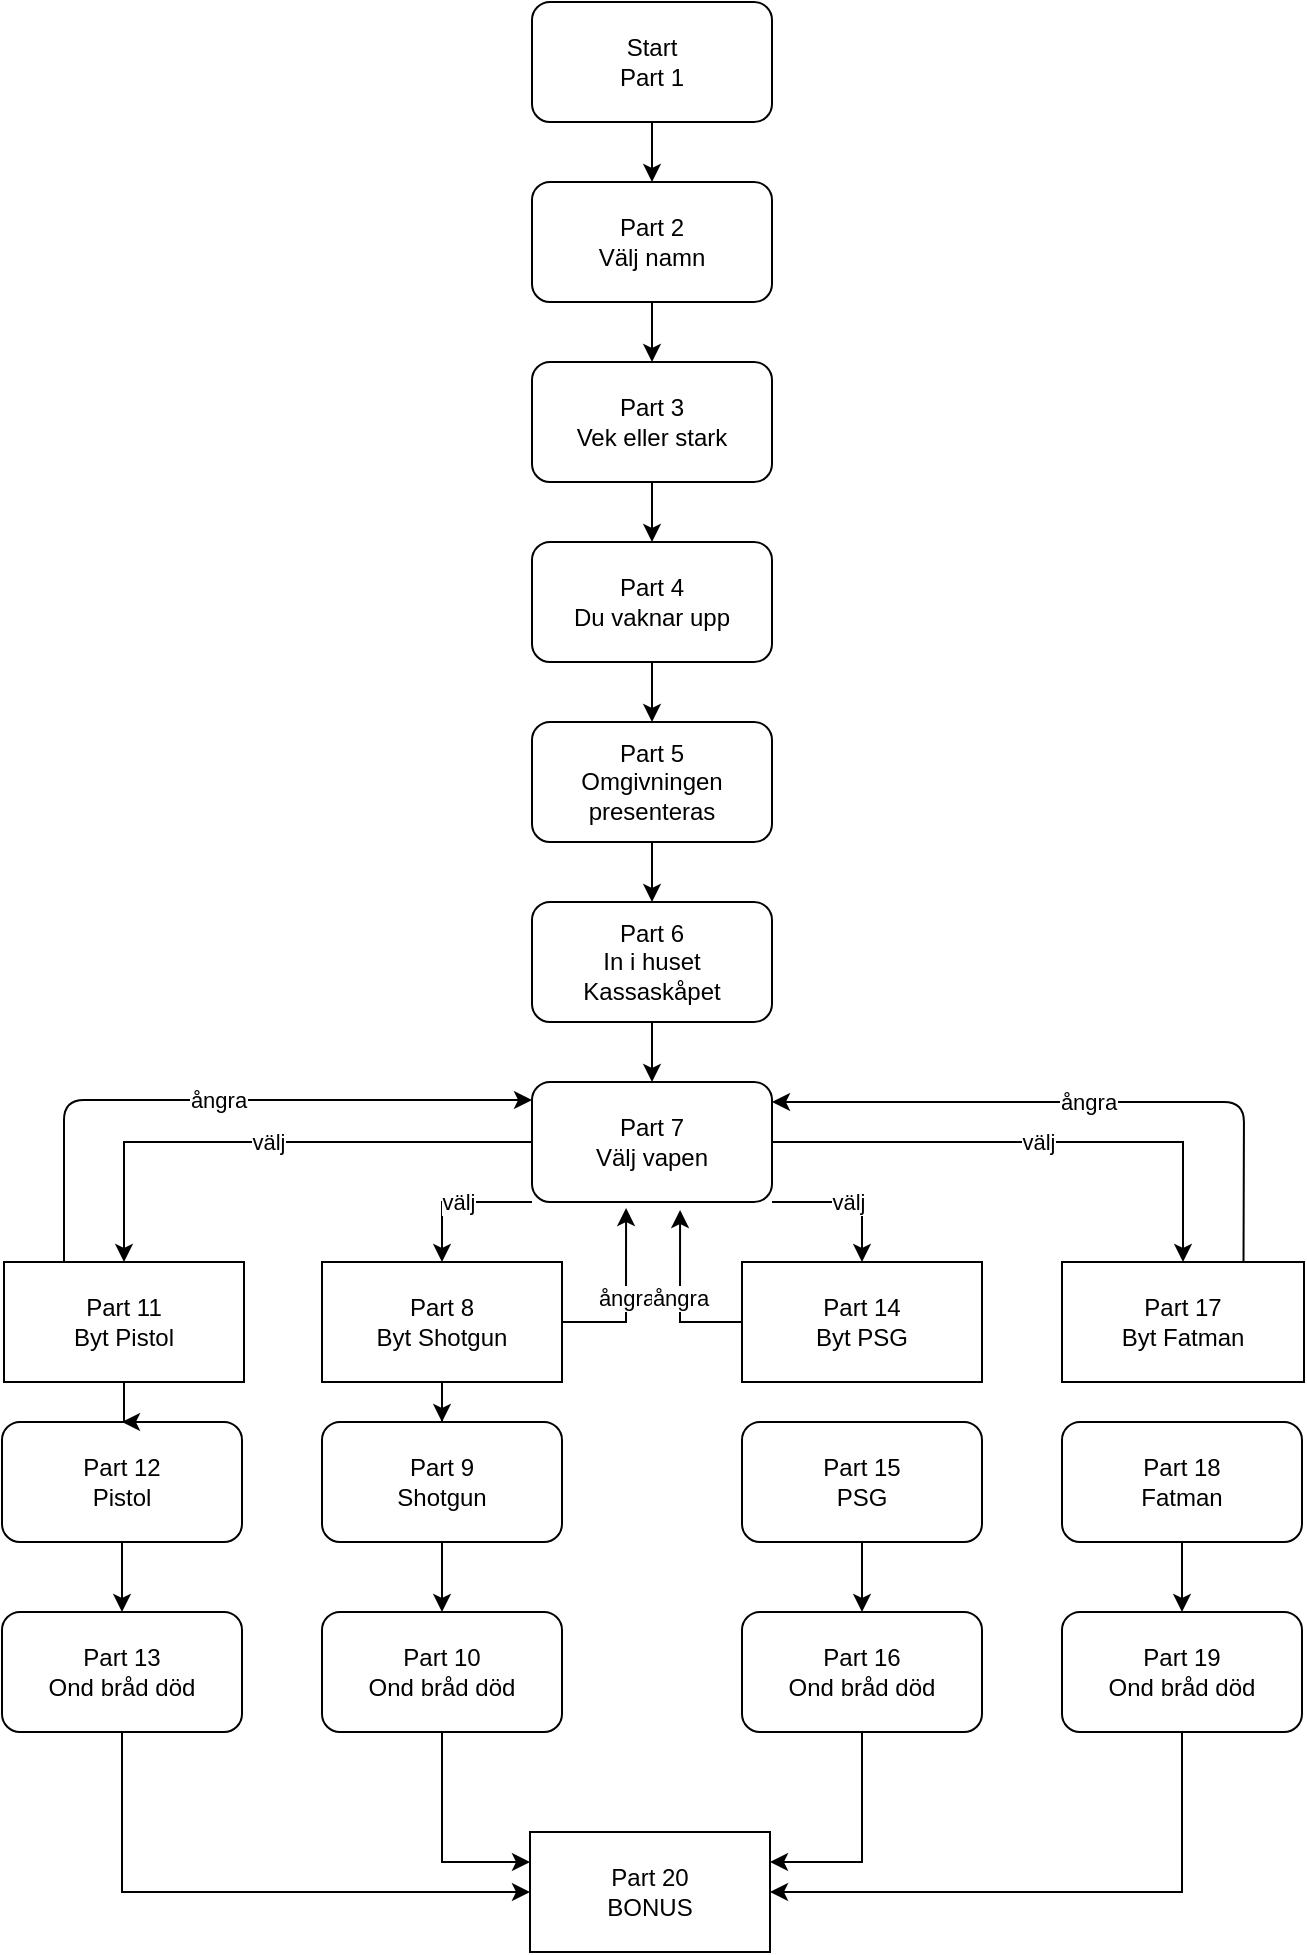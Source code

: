 <mxfile version="13.8.5" type="device"><diagram id="TKsndyijkJxDMphycouJ" name="Page-1"><mxGraphModel dx="1422" dy="732" grid="1" gridSize="10" guides="1" tooltips="1" connect="1" arrows="1" fold="1" page="1" pageScale="1" pageWidth="827" pageHeight="1169" math="0" shadow="0"><root><mxCell id="0"/><mxCell id="1" parent="0"/><mxCell id="T-zNh5anli15jngCjrqr-3" value="" style="edgeStyle=orthogonalEdgeStyle;rounded=0;orthogonalLoop=1;jettySize=auto;html=1;" parent="1" source="T-zNh5anli15jngCjrqr-1" target="T-zNh5anli15jngCjrqr-2" edge="1"><mxGeometry relative="1" as="geometry"/></mxCell><mxCell id="T-zNh5anli15jngCjrqr-1" value="Start&lt;br&gt;Part 1" style="rounded=1;whiteSpace=wrap;html=1;" parent="1" vertex="1"><mxGeometry x="354" y="10" width="120" height="60" as="geometry"/></mxCell><mxCell id="T-zNh5anli15jngCjrqr-5" value="" style="edgeStyle=orthogonalEdgeStyle;rounded=0;orthogonalLoop=1;jettySize=auto;html=1;" parent="1" source="T-zNh5anli15jngCjrqr-2" target="T-zNh5anli15jngCjrqr-4" edge="1"><mxGeometry relative="1" as="geometry"/></mxCell><mxCell id="T-zNh5anli15jngCjrqr-2" value="Part 2&lt;br&gt;Välj namn" style="whiteSpace=wrap;html=1;rounded=1;" parent="1" vertex="1"><mxGeometry x="354" y="100" width="120" height="60" as="geometry"/></mxCell><mxCell id="T-zNh5anli15jngCjrqr-7" value="" style="edgeStyle=orthogonalEdgeStyle;rounded=0;orthogonalLoop=1;jettySize=auto;html=1;" parent="1" source="T-zNh5anli15jngCjrqr-4" target="T-zNh5anli15jngCjrqr-6" edge="1"><mxGeometry relative="1" as="geometry"/></mxCell><mxCell id="T-zNh5anli15jngCjrqr-4" value="Part 3&lt;br&gt;Vek eller stark" style="whiteSpace=wrap;html=1;rounded=1;" parent="1" vertex="1"><mxGeometry x="354" y="190" width="120" height="60" as="geometry"/></mxCell><mxCell id="T-zNh5anli15jngCjrqr-9" value="" style="edgeStyle=orthogonalEdgeStyle;rounded=0;orthogonalLoop=1;jettySize=auto;html=1;" parent="1" source="T-zNh5anli15jngCjrqr-6" target="T-zNh5anli15jngCjrqr-8" edge="1"><mxGeometry relative="1" as="geometry"/></mxCell><mxCell id="T-zNh5anli15jngCjrqr-6" value="Part 4&lt;br&gt;Du vaknar upp" style="whiteSpace=wrap;html=1;rounded=1;" parent="1" vertex="1"><mxGeometry x="354" y="280" width="120" height="60" as="geometry"/></mxCell><mxCell id="-OUf9o_295_8mm_b9bx6-1" value="" style="edgeStyle=orthogonalEdgeStyle;rounded=0;orthogonalLoop=1;jettySize=auto;html=1;" edge="1" parent="1" source="T-zNh5anli15jngCjrqr-8" target="1dUBP0StxWk-e0porHXM-2"><mxGeometry relative="1" as="geometry"/></mxCell><mxCell id="T-zNh5anli15jngCjrqr-8" value="Part 5&lt;br&gt;Omgivningen presenteras" style="whiteSpace=wrap;html=1;rounded=1;" parent="1" vertex="1"><mxGeometry x="354" y="370" width="120" height="60" as="geometry"/></mxCell><mxCell id="1dUBP0StxWk-e0porHXM-8" value="välj" style="edgeStyle=orthogonalEdgeStyle;rounded=0;orthogonalLoop=1;jettySize=auto;html=1;entryX=0.5;entryY=0;entryDx=0;entryDy=0;" parent="1" source="T-zNh5anli15jngCjrqr-10" target="1dUBP0StxWk-e0porHXM-5" edge="1"><mxGeometry relative="1" as="geometry"/></mxCell><mxCell id="1dUBP0StxWk-e0porHXM-9" value="välj" style="edgeStyle=orthogonalEdgeStyle;rounded=0;orthogonalLoop=1;jettySize=auto;html=1;exitX=0;exitY=1;exitDx=0;exitDy=0;entryX=0.5;entryY=0;entryDx=0;entryDy=0;" parent="1" source="T-zNh5anli15jngCjrqr-10" target="1dUBP0StxWk-e0porHXM-4" edge="1"><mxGeometry relative="1" as="geometry"><Array as="points"><mxPoint x="309" y="610"/></Array></mxGeometry></mxCell><mxCell id="1dUBP0StxWk-e0porHXM-13" value="välj" style="edgeStyle=orthogonalEdgeStyle;rounded=0;orthogonalLoop=1;jettySize=auto;html=1;exitX=1;exitY=1;exitDx=0;exitDy=0;entryX=0.5;entryY=0;entryDx=0;entryDy=0;" parent="1" source="T-zNh5anli15jngCjrqr-10" target="1dUBP0StxWk-e0porHXM-6" edge="1"><mxGeometry relative="1" as="geometry"><Array as="points"><mxPoint x="519" y="610"/></Array></mxGeometry></mxCell><mxCell id="1dUBP0StxWk-e0porHXM-14" value="välj" style="edgeStyle=orthogonalEdgeStyle;rounded=0;orthogonalLoop=1;jettySize=auto;html=1;entryX=0.5;entryY=0;entryDx=0;entryDy=0;" parent="1" source="T-zNh5anli15jngCjrqr-10" target="1dUBP0StxWk-e0porHXM-7" edge="1"><mxGeometry relative="1" as="geometry"/></mxCell><mxCell id="T-zNh5anli15jngCjrqr-10" value="Part 7&lt;br&gt;Välj vapen" style="whiteSpace=wrap;html=1;rounded=1;" parent="1" vertex="1"><mxGeometry x="354" y="550" width="120" height="60" as="geometry"/></mxCell><mxCell id="T-zNh5anli15jngCjrqr-24" value="" style="edgeStyle=orthogonalEdgeStyle;rounded=0;orthogonalLoop=1;jettySize=auto;html=1;" parent="1" source="T-zNh5anli15jngCjrqr-12" target="T-zNh5anli15jngCjrqr-23" edge="1"><mxGeometry relative="1" as="geometry"/></mxCell><mxCell id="T-zNh5anli15jngCjrqr-12" value="Part 12&lt;br&gt;Pistol" style="whiteSpace=wrap;html=1;rounded=1;" parent="1" vertex="1"><mxGeometry x="89" y="720" width="120" height="60" as="geometry"/></mxCell><mxCell id="T-zNh5anli15jngCjrqr-26" value="" style="edgeStyle=orthogonalEdgeStyle;rounded=0;orthogonalLoop=1;jettySize=auto;html=1;" parent="1" source="T-zNh5anli15jngCjrqr-14" target="T-zNh5anli15jngCjrqr-25" edge="1"><mxGeometry relative="1" as="geometry"/></mxCell><mxCell id="T-zNh5anli15jngCjrqr-14" value="Part 9&lt;br&gt;Shotgun" style="whiteSpace=wrap;html=1;rounded=1;" parent="1" vertex="1"><mxGeometry x="249" y="720" width="120" height="60" as="geometry"/></mxCell><mxCell id="T-zNh5anli15jngCjrqr-29" value="" style="edgeStyle=orthogonalEdgeStyle;rounded=0;orthogonalLoop=1;jettySize=auto;html=1;" parent="1" source="T-zNh5anli15jngCjrqr-17" target="T-zNh5anli15jngCjrqr-27" edge="1"><mxGeometry relative="1" as="geometry"/></mxCell><mxCell id="T-zNh5anli15jngCjrqr-17" value="Part 15&lt;br&gt;PSG" style="whiteSpace=wrap;html=1;rounded=1;" parent="1" vertex="1"><mxGeometry x="459" y="720" width="120" height="60" as="geometry"/></mxCell><mxCell id="T-zNh5anli15jngCjrqr-30" value="" style="edgeStyle=orthogonalEdgeStyle;rounded=0;orthogonalLoop=1;jettySize=auto;html=1;" parent="1" source="T-zNh5anli15jngCjrqr-19" target="T-zNh5anli15jngCjrqr-28" edge="1"><mxGeometry relative="1" as="geometry"/></mxCell><mxCell id="T-zNh5anli15jngCjrqr-19" value="Part 18&lt;br&gt;Fatman" style="whiteSpace=wrap;html=1;rounded=1;" parent="1" vertex="1"><mxGeometry x="619" y="720" width="120" height="60" as="geometry"/></mxCell><mxCell id="T-zNh5anli15jngCjrqr-32" style="edgeStyle=orthogonalEdgeStyle;rounded=0;orthogonalLoop=1;jettySize=auto;html=1;entryX=0;entryY=0.5;entryDx=0;entryDy=0;" parent="1" source="T-zNh5anli15jngCjrqr-23" target="T-zNh5anli15jngCjrqr-31" edge="1"><mxGeometry relative="1" as="geometry"><Array as="points"><mxPoint x="149" y="955"/></Array></mxGeometry></mxCell><mxCell id="T-zNh5anli15jngCjrqr-23" value="Part 13&lt;br&gt;Ond bråd död" style="whiteSpace=wrap;html=1;rounded=1;" parent="1" vertex="1"><mxGeometry x="89" y="815" width="120" height="60" as="geometry"/></mxCell><mxCell id="T-zNh5anli15jngCjrqr-33" style="edgeStyle=orthogonalEdgeStyle;rounded=0;orthogonalLoop=1;jettySize=auto;html=1;entryX=0;entryY=0.25;entryDx=0;entryDy=0;" parent="1" source="T-zNh5anli15jngCjrqr-25" target="T-zNh5anli15jngCjrqr-31" edge="1"><mxGeometry relative="1" as="geometry"/></mxCell><mxCell id="T-zNh5anli15jngCjrqr-25" value="Part 10&lt;br&gt;Ond bråd död" style="whiteSpace=wrap;html=1;rounded=1;" parent="1" vertex="1"><mxGeometry x="249" y="815" width="120" height="60" as="geometry"/></mxCell><mxCell id="T-zNh5anli15jngCjrqr-34" style="edgeStyle=orthogonalEdgeStyle;rounded=0;orthogonalLoop=1;jettySize=auto;html=1;entryX=1;entryY=0.25;entryDx=0;entryDy=0;" parent="1" source="T-zNh5anli15jngCjrqr-27" target="T-zNh5anli15jngCjrqr-31" edge="1"><mxGeometry relative="1" as="geometry"/></mxCell><mxCell id="T-zNh5anli15jngCjrqr-27" value="Part 16&lt;br&gt;Ond bråd död" style="whiteSpace=wrap;html=1;rounded=1;" parent="1" vertex="1"><mxGeometry x="459" y="815" width="120" height="60" as="geometry"/></mxCell><mxCell id="T-zNh5anli15jngCjrqr-35" style="edgeStyle=orthogonalEdgeStyle;rounded=0;orthogonalLoop=1;jettySize=auto;html=1;entryX=1;entryY=0.5;entryDx=0;entryDy=0;" parent="1" source="T-zNh5anli15jngCjrqr-28" target="T-zNh5anli15jngCjrqr-31" edge="1"><mxGeometry relative="1" as="geometry"><Array as="points"><mxPoint x="679" y="955"/></Array></mxGeometry></mxCell><mxCell id="T-zNh5anli15jngCjrqr-28" value="Part 19&lt;br&gt;Ond bråd död" style="whiteSpace=wrap;html=1;rounded=1;" parent="1" vertex="1"><mxGeometry x="619" y="815" width="120" height="60" as="geometry"/></mxCell><mxCell id="T-zNh5anli15jngCjrqr-31" value="Part 20&lt;br&gt;BONUS" style="rounded=0;whiteSpace=wrap;html=1;" parent="1" vertex="1"><mxGeometry x="353" y="925" width="120" height="60" as="geometry"/></mxCell><mxCell id="1dUBP0StxWk-e0porHXM-3" value="" style="edgeStyle=orthogonalEdgeStyle;rounded=0;orthogonalLoop=1;jettySize=auto;html=1;" parent="1" source="1dUBP0StxWk-e0porHXM-2" target="T-zNh5anli15jngCjrqr-10" edge="1"><mxGeometry relative="1" as="geometry"/></mxCell><mxCell id="1dUBP0StxWk-e0porHXM-2" value="Part 6&lt;br&gt;In i huset&lt;br&gt;Kassaskåpet" style="rounded=1;whiteSpace=wrap;html=1;" parent="1" vertex="1"><mxGeometry x="354" y="460" width="120" height="60" as="geometry"/></mxCell><mxCell id="1dUBP0StxWk-e0porHXM-12" style="edgeStyle=orthogonalEdgeStyle;rounded=0;orthogonalLoop=1;jettySize=auto;html=1;entryX=0.5;entryY=0;entryDx=0;entryDy=0;" parent="1" source="1dUBP0StxWk-e0porHXM-4" target="T-zNh5anli15jngCjrqr-14" edge="1"><mxGeometry relative="1" as="geometry"/></mxCell><mxCell id="1dUBP0StxWk-e0porHXM-16" value="ångra" style="edgeStyle=orthogonalEdgeStyle;rounded=0;orthogonalLoop=1;jettySize=auto;html=1;entryX=0.392;entryY=1.05;entryDx=0;entryDy=0;entryPerimeter=0;" parent="1" source="1dUBP0StxWk-e0porHXM-4" target="T-zNh5anli15jngCjrqr-10" edge="1"><mxGeometry relative="1" as="geometry"><Array as="points"><mxPoint x="401" y="670"/></Array></mxGeometry></mxCell><mxCell id="1dUBP0StxWk-e0porHXM-4" value="Part 8&lt;br&gt;Byt Shotgun" style="rounded=0;whiteSpace=wrap;html=1;" parent="1" vertex="1"><mxGeometry x="249" y="640" width="120" height="60" as="geometry"/></mxCell><mxCell id="1dUBP0StxWk-e0porHXM-11" style="edgeStyle=orthogonalEdgeStyle;rounded=0;orthogonalLoop=1;jettySize=auto;html=1;entryX=0.5;entryY=0;entryDx=0;entryDy=0;" parent="1" source="1dUBP0StxWk-e0porHXM-5" target="T-zNh5anli15jngCjrqr-12" edge="1"><mxGeometry relative="1" as="geometry"/></mxCell><mxCell id="1dUBP0StxWk-e0porHXM-5" value="Part 11&lt;br&gt;Byt Pistol" style="rounded=0;whiteSpace=wrap;html=1;" parent="1" vertex="1"><mxGeometry x="90" y="640" width="120" height="60" as="geometry"/></mxCell><mxCell id="1dUBP0StxWk-e0porHXM-15" value="ångra" style="edgeStyle=orthogonalEdgeStyle;rounded=0;orthogonalLoop=1;jettySize=auto;html=1;exitX=0;exitY=0.5;exitDx=0;exitDy=0;entryX=0.617;entryY=1.067;entryDx=0;entryDy=0;entryPerimeter=0;" parent="1" source="1dUBP0StxWk-e0porHXM-6" target="T-zNh5anli15jngCjrqr-10" edge="1"><mxGeometry relative="1" as="geometry"/></mxCell><mxCell id="1dUBP0StxWk-e0porHXM-6" value="Part 14&lt;br&gt;Byt PSG" style="rounded=0;whiteSpace=wrap;html=1;" parent="1" vertex="1"><mxGeometry x="459" y="640" width="120" height="60" as="geometry"/></mxCell><mxCell id="1dUBP0StxWk-e0porHXM-7" value="Part 17&lt;br&gt;Byt Fatman" style="rounded=0;whiteSpace=wrap;html=1;" parent="1" vertex="1"><mxGeometry x="619" y="640" width="121" height="60" as="geometry"/></mxCell><mxCell id="1dUBP0StxWk-e0porHXM-18" value="ångra" style="endArrow=classic;html=1;exitX=0.75;exitY=0;exitDx=0;exitDy=0;" parent="1" source="1dUBP0StxWk-e0porHXM-7" edge="1"><mxGeometry width="50" height="50" relative="1" as="geometry"><mxPoint x="474" y="650" as="sourcePoint"/><mxPoint x="474" y="560" as="targetPoint"/><Array as="points"><mxPoint x="710" y="560"/></Array></mxGeometry></mxCell><mxCell id="1dUBP0StxWk-e0porHXM-19" value="ångra" style="endArrow=classic;html=1;exitX=0.25;exitY=0;exitDx=0;exitDy=0;entryX=0;entryY=0.15;entryDx=0;entryDy=0;entryPerimeter=0;" parent="1" source="1dUBP0StxWk-e0porHXM-5" target="T-zNh5anli15jngCjrqr-10" edge="1"><mxGeometry width="50" height="50" relative="1" as="geometry"><mxPoint x="90" y="640" as="sourcePoint"/><mxPoint x="140" y="590" as="targetPoint"/><Array as="points"><mxPoint x="120" y="559"/></Array></mxGeometry></mxCell></root></mxGraphModel></diagram></mxfile>
